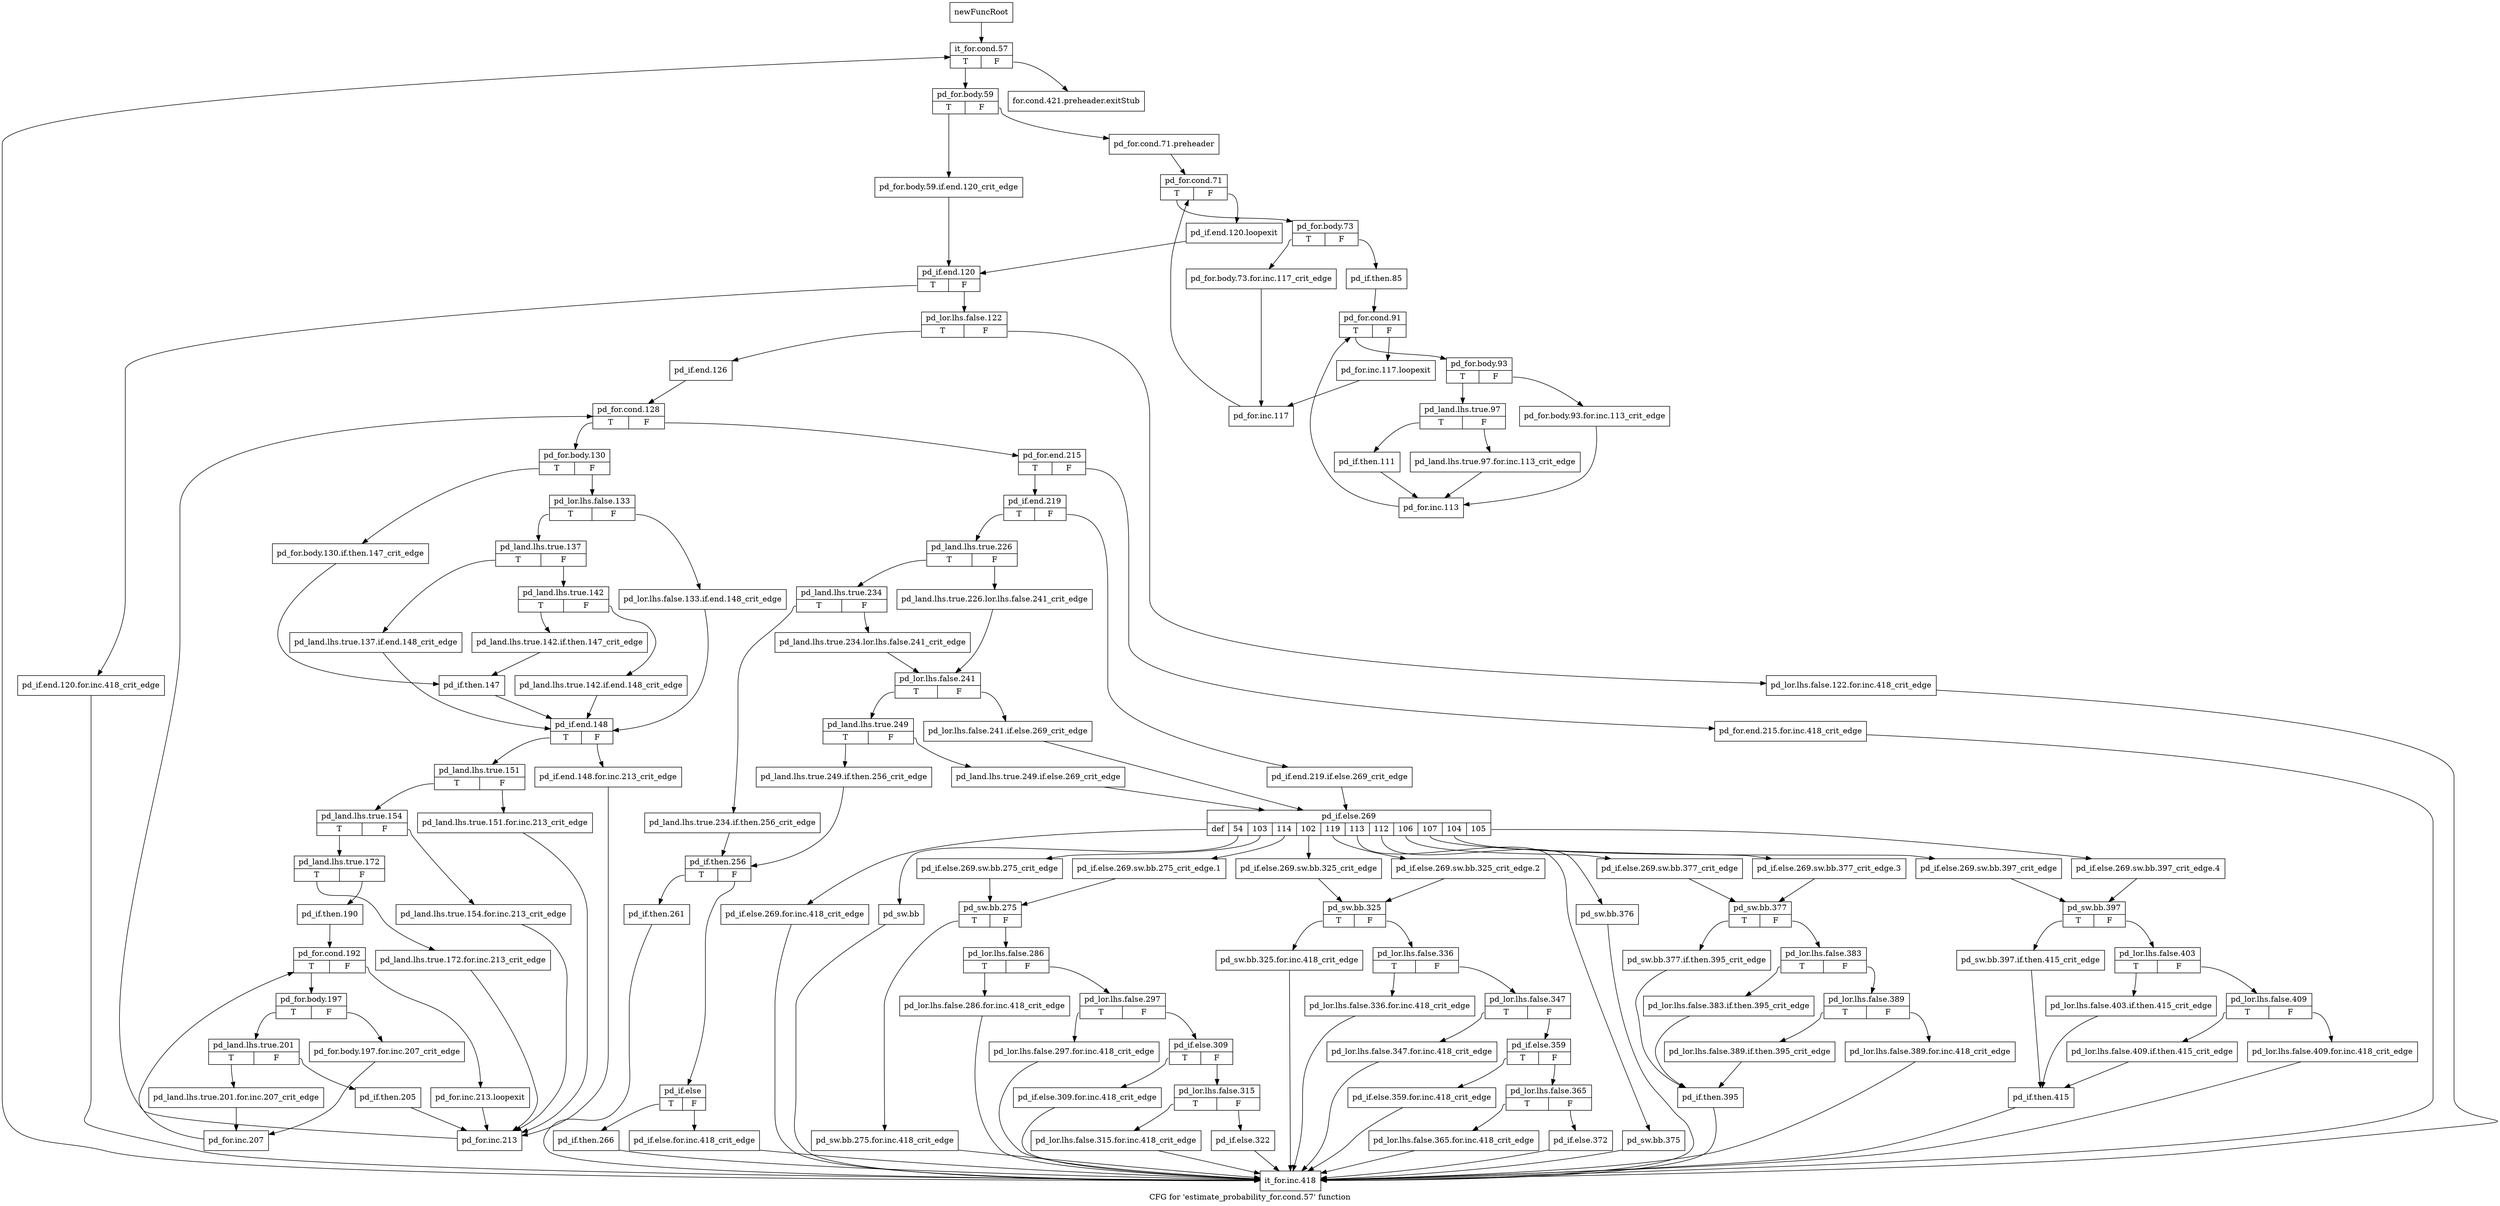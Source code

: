 digraph "CFG for 'estimate_probability_for.cond.57' function" {
	label="CFG for 'estimate_probability_for.cond.57' function";

	Node0xb728c80 [shape=record,label="{newFuncRoot}"];
	Node0xb728c80 -> Node0xb731bb0;
	Node0xb731b60 [shape=record,label="{for.cond.421.preheader.exitStub}"];
	Node0xb731bb0 [shape=record,label="{it_for.cond.57|{<s0>T|<s1>F}}"];
	Node0xb731bb0:s0 -> Node0xb731c00;
	Node0xb731bb0:s1 -> Node0xb731b60;
	Node0xb731c00 [shape=record,label="{pd_for.body.59|{<s0>T|<s1>F}}"];
	Node0xb731c00:s0 -> Node0xb732100;
	Node0xb731c00:s1 -> Node0xb731c50;
	Node0xb731c50 [shape=record,label="{pd_for.cond.71.preheader}"];
	Node0xb731c50 -> Node0xb731ca0;
	Node0xb731ca0 [shape=record,label="{pd_for.cond.71|{<s0>T|<s1>F}}"];
	Node0xb731ca0:s0 -> Node0xb731d40;
	Node0xb731ca0:s1 -> Node0xb731cf0;
	Node0xb731cf0 [shape=record,label="{pd_if.end.120.loopexit}"];
	Node0xb731cf0 -> Node0xb732150;
	Node0xb731d40 [shape=record,label="{pd_for.body.73|{<s0>T|<s1>F}}"];
	Node0xb731d40:s0 -> Node0xb732060;
	Node0xb731d40:s1 -> Node0xb731d90;
	Node0xb731d90 [shape=record,label="{pd_if.then.85}"];
	Node0xb731d90 -> Node0xb731de0;
	Node0xb731de0 [shape=record,label="{pd_for.cond.91|{<s0>T|<s1>F}}"];
	Node0xb731de0:s0 -> Node0xb731e80;
	Node0xb731de0:s1 -> Node0xb731e30;
	Node0xb731e30 [shape=record,label="{pd_for.inc.117.loopexit}"];
	Node0xb731e30 -> Node0xb7320b0;
	Node0xb731e80 [shape=record,label="{pd_for.body.93|{<s0>T|<s1>F}}"];
	Node0xb731e80:s0 -> Node0xb731f20;
	Node0xb731e80:s1 -> Node0xb731ed0;
	Node0xb731ed0 [shape=record,label="{pd_for.body.93.for.inc.113_crit_edge}"];
	Node0xb731ed0 -> Node0xb732010;
	Node0xb731f20 [shape=record,label="{pd_land.lhs.true.97|{<s0>T|<s1>F}}"];
	Node0xb731f20:s0 -> Node0xb731fc0;
	Node0xb731f20:s1 -> Node0xb731f70;
	Node0xb731f70 [shape=record,label="{pd_land.lhs.true.97.for.inc.113_crit_edge}"];
	Node0xb731f70 -> Node0xb732010;
	Node0xb731fc0 [shape=record,label="{pd_if.then.111}"];
	Node0xb731fc0 -> Node0xb732010;
	Node0xb732010 [shape=record,label="{pd_for.inc.113}"];
	Node0xb732010 -> Node0xb731de0;
	Node0xb732060 [shape=record,label="{pd_for.body.73.for.inc.117_crit_edge}"];
	Node0xb732060 -> Node0xb7320b0;
	Node0xb7320b0 [shape=record,label="{pd_for.inc.117}"];
	Node0xb7320b0 -> Node0xb731ca0;
	Node0xb732100 [shape=record,label="{pd_for.body.59.if.end.120_crit_edge}"];
	Node0xb732100 -> Node0xb732150;
	Node0xb732150 [shape=record,label="{pd_if.end.120|{<s0>T|<s1>F}}"];
	Node0xb732150:s0 -> Node0xb734180;
	Node0xb732150:s1 -> Node0xb7321a0;
	Node0xb7321a0 [shape=record,label="{pd_lor.lhs.false.122|{<s0>T|<s1>F}}"];
	Node0xb7321a0:s0 -> Node0xb732240;
	Node0xb7321a0:s1 -> Node0xb7321f0;
	Node0xb7321f0 [shape=record,label="{pd_lor.lhs.false.122.for.inc.418_crit_edge}"];
	Node0xb7321f0 -> Node0xb7341d0;
	Node0xb732240 [shape=record,label="{pd_if.end.126}"];
	Node0xb732240 -> Node0xb732290;
	Node0xb732290 [shape=record,label="{pd_for.cond.128|{<s0>T|<s1>F}}"];
	Node0xb732290:s0 -> Node0xb7338c0;
	Node0xb732290:s1 -> Node0xb7322e0;
	Node0xb7322e0 [shape=record,label="{pd_for.end.215|{<s0>T|<s1>F}}"];
	Node0xb7322e0:s0 -> Node0xb732380;
	Node0xb7322e0:s1 -> Node0xb732330;
	Node0xb732330 [shape=record,label="{pd_for.end.215.for.inc.418_crit_edge}"];
	Node0xb732330 -> Node0xb7341d0;
	Node0xb732380 [shape=record,label="{pd_if.end.219|{<s0>T|<s1>F}}"];
	Node0xb732380:s0 -> Node0xb732420;
	Node0xb732380:s1 -> Node0xb7323d0;
	Node0xb7323d0 [shape=record,label="{pd_if.end.219.if.else.269_crit_edge}"];
	Node0xb7323d0 -> Node0xb7326a0;
	Node0xb732420 [shape=record,label="{pd_land.lhs.true.226|{<s0>T|<s1>F}}"];
	Node0xb732420:s0 -> Node0xb7324c0;
	Node0xb732420:s1 -> Node0xb732470;
	Node0xb732470 [shape=record,label="{pd_land.lhs.true.226.lor.lhs.false.241_crit_edge}"];
	Node0xb732470 -> Node0xb732560;
	Node0xb7324c0 [shape=record,label="{pd_land.lhs.true.234|{<s0>T|<s1>F}}"];
	Node0xb7324c0:s0 -> Node0xb7336e0;
	Node0xb7324c0:s1 -> Node0xb732510;
	Node0xb732510 [shape=record,label="{pd_land.lhs.true.234.lor.lhs.false.241_crit_edge}"];
	Node0xb732510 -> Node0xb732560;
	Node0xb732560 [shape=record,label="{pd_lor.lhs.false.241|{<s0>T|<s1>F}}"];
	Node0xb732560:s0 -> Node0xb732600;
	Node0xb732560:s1 -> Node0xb7325b0;
	Node0xb7325b0 [shape=record,label="{pd_lor.lhs.false.241.if.else.269_crit_edge}"];
	Node0xb7325b0 -> Node0xb7326a0;
	Node0xb732600 [shape=record,label="{pd_land.lhs.true.249|{<s0>T|<s1>F}}"];
	Node0xb732600:s0 -> Node0xb733690;
	Node0xb732600:s1 -> Node0xb732650;
	Node0xb732650 [shape=record,label="{pd_land.lhs.true.249.if.else.269_crit_edge}"];
	Node0xb732650 -> Node0xb7326a0;
	Node0xb7326a0 [shape=record,label="{pd_if.else.269|{<s0>def|<s1>54|<s2>103|<s3>114|<s4>102|<s5>119|<s6>113|<s7>112|<s8>106|<s9>107|<s10>104|<s11>105}}"];
	Node0xb7326a0:s0 -> Node0xb733640;
	Node0xb7326a0:s1 -> Node0xb7335f0;
	Node0xb7326a0:s2 -> Node0xb733230;
	Node0xb7326a0:s3 -> Node0xb7331e0;
	Node0xb7326a0:s4 -> Node0xb732e20;
	Node0xb7326a0:s5 -> Node0xb732dd0;
	Node0xb7326a0:s6 -> Node0xb732d80;
	Node0xb7326a0:s7 -> Node0xb732d30;
	Node0xb7326a0:s8 -> Node0xb732a60;
	Node0xb7326a0:s9 -> Node0xb732a10;
	Node0xb7326a0:s10 -> Node0xb732740;
	Node0xb7326a0:s11 -> Node0xb7326f0;
	Node0xb7326f0 [shape=record,label="{pd_if.else.269.sw.bb.397_crit_edge.4}"];
	Node0xb7326f0 -> Node0xb732790;
	Node0xb732740 [shape=record,label="{pd_if.else.269.sw.bb.397_crit_edge}"];
	Node0xb732740 -> Node0xb732790;
	Node0xb732790 [shape=record,label="{pd_sw.bb.397|{<s0>T|<s1>F}}"];
	Node0xb732790:s0 -> Node0xb732970;
	Node0xb732790:s1 -> Node0xb7327e0;
	Node0xb7327e0 [shape=record,label="{pd_lor.lhs.false.403|{<s0>T|<s1>F}}"];
	Node0xb7327e0:s0 -> Node0xb732920;
	Node0xb7327e0:s1 -> Node0xb732830;
	Node0xb732830 [shape=record,label="{pd_lor.lhs.false.409|{<s0>T|<s1>F}}"];
	Node0xb732830:s0 -> Node0xb7328d0;
	Node0xb732830:s1 -> Node0xb732880;
	Node0xb732880 [shape=record,label="{pd_lor.lhs.false.409.for.inc.418_crit_edge}"];
	Node0xb732880 -> Node0xb7341d0;
	Node0xb7328d0 [shape=record,label="{pd_lor.lhs.false.409.if.then.415_crit_edge}"];
	Node0xb7328d0 -> Node0xb7329c0;
	Node0xb732920 [shape=record,label="{pd_lor.lhs.false.403.if.then.415_crit_edge}"];
	Node0xb732920 -> Node0xb7329c0;
	Node0xb732970 [shape=record,label="{pd_sw.bb.397.if.then.415_crit_edge}"];
	Node0xb732970 -> Node0xb7329c0;
	Node0xb7329c0 [shape=record,label="{pd_if.then.415}"];
	Node0xb7329c0 -> Node0xb7341d0;
	Node0xb732a10 [shape=record,label="{pd_if.else.269.sw.bb.377_crit_edge.3}"];
	Node0xb732a10 -> Node0xb732ab0;
	Node0xb732a60 [shape=record,label="{pd_if.else.269.sw.bb.377_crit_edge}"];
	Node0xb732a60 -> Node0xb732ab0;
	Node0xb732ab0 [shape=record,label="{pd_sw.bb.377|{<s0>T|<s1>F}}"];
	Node0xb732ab0:s0 -> Node0xb732c90;
	Node0xb732ab0:s1 -> Node0xb732b00;
	Node0xb732b00 [shape=record,label="{pd_lor.lhs.false.383|{<s0>T|<s1>F}}"];
	Node0xb732b00:s0 -> Node0xb732c40;
	Node0xb732b00:s1 -> Node0xb732b50;
	Node0xb732b50 [shape=record,label="{pd_lor.lhs.false.389|{<s0>T|<s1>F}}"];
	Node0xb732b50:s0 -> Node0xb732bf0;
	Node0xb732b50:s1 -> Node0xb732ba0;
	Node0xb732ba0 [shape=record,label="{pd_lor.lhs.false.389.for.inc.418_crit_edge}"];
	Node0xb732ba0 -> Node0xb7341d0;
	Node0xb732bf0 [shape=record,label="{pd_lor.lhs.false.389.if.then.395_crit_edge}"];
	Node0xb732bf0 -> Node0xb732ce0;
	Node0xb732c40 [shape=record,label="{pd_lor.lhs.false.383.if.then.395_crit_edge}"];
	Node0xb732c40 -> Node0xb732ce0;
	Node0xb732c90 [shape=record,label="{pd_sw.bb.377.if.then.395_crit_edge}"];
	Node0xb732c90 -> Node0xb732ce0;
	Node0xb732ce0 [shape=record,label="{pd_if.then.395}"];
	Node0xb732ce0 -> Node0xb7341d0;
	Node0xb732d30 [shape=record,label="{pd_sw.bb.376}"];
	Node0xb732d30 -> Node0xb7341d0;
	Node0xb732d80 [shape=record,label="{pd_sw.bb.375}"];
	Node0xb732d80 -> Node0xb7341d0;
	Node0xb732dd0 [shape=record,label="{pd_if.else.269.sw.bb.325_crit_edge.2}"];
	Node0xb732dd0 -> Node0xb732e70;
	Node0xb732e20 [shape=record,label="{pd_if.else.269.sw.bb.325_crit_edge}"];
	Node0xb732e20 -> Node0xb732e70;
	Node0xb732e70 [shape=record,label="{pd_sw.bb.325|{<s0>T|<s1>F}}"];
	Node0xb732e70:s0 -> Node0xb733190;
	Node0xb732e70:s1 -> Node0xb732ec0;
	Node0xb732ec0 [shape=record,label="{pd_lor.lhs.false.336|{<s0>T|<s1>F}}"];
	Node0xb732ec0:s0 -> Node0xb733140;
	Node0xb732ec0:s1 -> Node0xb732f10;
	Node0xb732f10 [shape=record,label="{pd_lor.lhs.false.347|{<s0>T|<s1>F}}"];
	Node0xb732f10:s0 -> Node0xb7330f0;
	Node0xb732f10:s1 -> Node0xb732f60;
	Node0xb732f60 [shape=record,label="{pd_if.else.359|{<s0>T|<s1>F}}"];
	Node0xb732f60:s0 -> Node0xb7330a0;
	Node0xb732f60:s1 -> Node0xb732fb0;
	Node0xb732fb0 [shape=record,label="{pd_lor.lhs.false.365|{<s0>T|<s1>F}}"];
	Node0xb732fb0:s0 -> Node0xb733050;
	Node0xb732fb0:s1 -> Node0xb733000;
	Node0xb733000 [shape=record,label="{pd_if.else.372}"];
	Node0xb733000 -> Node0xb7341d0;
	Node0xb733050 [shape=record,label="{pd_lor.lhs.false.365.for.inc.418_crit_edge}"];
	Node0xb733050 -> Node0xb7341d0;
	Node0xb7330a0 [shape=record,label="{pd_if.else.359.for.inc.418_crit_edge}"];
	Node0xb7330a0 -> Node0xb7341d0;
	Node0xb7330f0 [shape=record,label="{pd_lor.lhs.false.347.for.inc.418_crit_edge}"];
	Node0xb7330f0 -> Node0xb7341d0;
	Node0xb733140 [shape=record,label="{pd_lor.lhs.false.336.for.inc.418_crit_edge}"];
	Node0xb733140 -> Node0xb7341d0;
	Node0xb733190 [shape=record,label="{pd_sw.bb.325.for.inc.418_crit_edge}"];
	Node0xb733190 -> Node0xb7341d0;
	Node0xb7331e0 [shape=record,label="{pd_if.else.269.sw.bb.275_crit_edge.1}"];
	Node0xb7331e0 -> Node0xb733280;
	Node0xb733230 [shape=record,label="{pd_if.else.269.sw.bb.275_crit_edge}"];
	Node0xb733230 -> Node0xb733280;
	Node0xb733280 [shape=record,label="{pd_sw.bb.275|{<s0>T|<s1>F}}"];
	Node0xb733280:s0 -> Node0xb7335a0;
	Node0xb733280:s1 -> Node0xb7332d0;
	Node0xb7332d0 [shape=record,label="{pd_lor.lhs.false.286|{<s0>T|<s1>F}}"];
	Node0xb7332d0:s0 -> Node0xb733550;
	Node0xb7332d0:s1 -> Node0xb733320;
	Node0xb733320 [shape=record,label="{pd_lor.lhs.false.297|{<s0>T|<s1>F}}"];
	Node0xb733320:s0 -> Node0xb733500;
	Node0xb733320:s1 -> Node0xb733370;
	Node0xb733370 [shape=record,label="{pd_if.else.309|{<s0>T|<s1>F}}"];
	Node0xb733370:s0 -> Node0xb7334b0;
	Node0xb733370:s1 -> Node0xb7333c0;
	Node0xb7333c0 [shape=record,label="{pd_lor.lhs.false.315|{<s0>T|<s1>F}}"];
	Node0xb7333c0:s0 -> Node0xb733460;
	Node0xb7333c0:s1 -> Node0xb733410;
	Node0xb733410 [shape=record,label="{pd_if.else.322}"];
	Node0xb733410 -> Node0xb7341d0;
	Node0xb733460 [shape=record,label="{pd_lor.lhs.false.315.for.inc.418_crit_edge}"];
	Node0xb733460 -> Node0xb7341d0;
	Node0xb7334b0 [shape=record,label="{pd_if.else.309.for.inc.418_crit_edge}"];
	Node0xb7334b0 -> Node0xb7341d0;
	Node0xb733500 [shape=record,label="{pd_lor.lhs.false.297.for.inc.418_crit_edge}"];
	Node0xb733500 -> Node0xb7341d0;
	Node0xb733550 [shape=record,label="{pd_lor.lhs.false.286.for.inc.418_crit_edge}"];
	Node0xb733550 -> Node0xb7341d0;
	Node0xb7335a0 [shape=record,label="{pd_sw.bb.275.for.inc.418_crit_edge}"];
	Node0xb7335a0 -> Node0xb7341d0;
	Node0xb7335f0 [shape=record,label="{pd_sw.bb}"];
	Node0xb7335f0 -> Node0xb7341d0;
	Node0xb733640 [shape=record,label="{pd_if.else.269.for.inc.418_crit_edge}"];
	Node0xb733640 -> Node0xb7341d0;
	Node0xb733690 [shape=record,label="{pd_land.lhs.true.249.if.then.256_crit_edge}"];
	Node0xb733690 -> Node0xb733730;
	Node0xb7336e0 [shape=record,label="{pd_land.lhs.true.234.if.then.256_crit_edge}"];
	Node0xb7336e0 -> Node0xb733730;
	Node0xb733730 [shape=record,label="{pd_if.then.256|{<s0>T|<s1>F}}"];
	Node0xb733730:s0 -> Node0xb733870;
	Node0xb733730:s1 -> Node0xb733780;
	Node0xb733780 [shape=record,label="{pd_if.else|{<s0>T|<s1>F}}"];
	Node0xb733780:s0 -> Node0xb733820;
	Node0xb733780:s1 -> Node0xb7337d0;
	Node0xb7337d0 [shape=record,label="{pd_if.else.for.inc.418_crit_edge}"];
	Node0xb7337d0 -> Node0xb7341d0;
	Node0xb733820 [shape=record,label="{pd_if.then.266}"];
	Node0xb733820 -> Node0xb7341d0;
	Node0xb733870 [shape=record,label="{pd_if.then.261}"];
	Node0xb733870 -> Node0xb7341d0;
	Node0xb7338c0 [shape=record,label="{pd_for.body.130|{<s0>T|<s1>F}}"];
	Node0xb7338c0:s0 -> Node0xb733b40;
	Node0xb7338c0:s1 -> Node0xb733910;
	Node0xb733910 [shape=record,label="{pd_lor.lhs.false.133|{<s0>T|<s1>F}}"];
	Node0xb733910:s0 -> Node0xb7339b0;
	Node0xb733910:s1 -> Node0xb733960;
	Node0xb733960 [shape=record,label="{pd_lor.lhs.false.133.if.end.148_crit_edge}"];
	Node0xb733960 -> Node0xb733be0;
	Node0xb7339b0 [shape=record,label="{pd_land.lhs.true.137|{<s0>T|<s1>F}}"];
	Node0xb7339b0:s0 -> Node0xb733af0;
	Node0xb7339b0:s1 -> Node0xb733a00;
	Node0xb733a00 [shape=record,label="{pd_land.lhs.true.142|{<s0>T|<s1>F}}"];
	Node0xb733a00:s0 -> Node0xb733aa0;
	Node0xb733a00:s1 -> Node0xb733a50;
	Node0xb733a50 [shape=record,label="{pd_land.lhs.true.142.if.end.148_crit_edge}"];
	Node0xb733a50 -> Node0xb733be0;
	Node0xb733aa0 [shape=record,label="{pd_land.lhs.true.142.if.then.147_crit_edge}"];
	Node0xb733aa0 -> Node0xb733b90;
	Node0xb733af0 [shape=record,label="{pd_land.lhs.true.137.if.end.148_crit_edge}"];
	Node0xb733af0 -> Node0xb733be0;
	Node0xb733b40 [shape=record,label="{pd_for.body.130.if.then.147_crit_edge}"];
	Node0xb733b40 -> Node0xb733b90;
	Node0xb733b90 [shape=record,label="{pd_if.then.147}"];
	Node0xb733b90 -> Node0xb733be0;
	Node0xb733be0 [shape=record,label="{pd_if.end.148|{<s0>T|<s1>F}}"];
	Node0xb733be0:s0 -> Node0xb733c80;
	Node0xb733be0:s1 -> Node0xb733c30;
	Node0xb733c30 [shape=record,label="{pd_if.end.148.for.inc.213_crit_edge}"];
	Node0xb733c30 -> Node0xb734130;
	Node0xb733c80 [shape=record,label="{pd_land.lhs.true.151|{<s0>T|<s1>F}}"];
	Node0xb733c80:s0 -> Node0xb733d20;
	Node0xb733c80:s1 -> Node0xb733cd0;
	Node0xb733cd0 [shape=record,label="{pd_land.lhs.true.151.for.inc.213_crit_edge}"];
	Node0xb733cd0 -> Node0xb734130;
	Node0xb733d20 [shape=record,label="{pd_land.lhs.true.154|{<s0>T|<s1>F}}"];
	Node0xb733d20:s0 -> Node0xb733dc0;
	Node0xb733d20:s1 -> Node0xb733d70;
	Node0xb733d70 [shape=record,label="{pd_land.lhs.true.154.for.inc.213_crit_edge}"];
	Node0xb733d70 -> Node0xb734130;
	Node0xb733dc0 [shape=record,label="{pd_land.lhs.true.172|{<s0>T|<s1>F}}"];
	Node0xb733dc0:s0 -> Node0xb7340e0;
	Node0xb733dc0:s1 -> Node0xb733e10;
	Node0xb733e10 [shape=record,label="{pd_if.then.190}"];
	Node0xb733e10 -> Node0xb733e60;
	Node0xb733e60 [shape=record,label="{pd_for.cond.192|{<s0>T|<s1>F}}"];
	Node0xb733e60:s0 -> Node0xb733f00;
	Node0xb733e60:s1 -> Node0xb733eb0;
	Node0xb733eb0 [shape=record,label="{pd_for.inc.213.loopexit}"];
	Node0xb733eb0 -> Node0xb734130;
	Node0xb733f00 [shape=record,label="{pd_for.body.197|{<s0>T|<s1>F}}"];
	Node0xb733f00:s0 -> Node0xb733fa0;
	Node0xb733f00:s1 -> Node0xb733f50;
	Node0xb733f50 [shape=record,label="{pd_for.body.197.for.inc.207_crit_edge}"];
	Node0xb733f50 -> Node0xb734090;
	Node0xb733fa0 [shape=record,label="{pd_land.lhs.true.201|{<s0>T|<s1>F}}"];
	Node0xb733fa0:s0 -> Node0xb734040;
	Node0xb733fa0:s1 -> Node0xb733ff0;
	Node0xb733ff0 [shape=record,label="{pd_if.then.205}"];
	Node0xb733ff0 -> Node0xb734130;
	Node0xb734040 [shape=record,label="{pd_land.lhs.true.201.for.inc.207_crit_edge}"];
	Node0xb734040 -> Node0xb734090;
	Node0xb734090 [shape=record,label="{pd_for.inc.207}"];
	Node0xb734090 -> Node0xb733e60;
	Node0xb7340e0 [shape=record,label="{pd_land.lhs.true.172.for.inc.213_crit_edge}"];
	Node0xb7340e0 -> Node0xb734130;
	Node0xb734130 [shape=record,label="{pd_for.inc.213}"];
	Node0xb734130 -> Node0xb732290;
	Node0xb734180 [shape=record,label="{pd_if.end.120.for.inc.418_crit_edge}"];
	Node0xb734180 -> Node0xb7341d0;
	Node0xb7341d0 [shape=record,label="{it_for.inc.418}"];
	Node0xb7341d0 -> Node0xb731bb0;
}
